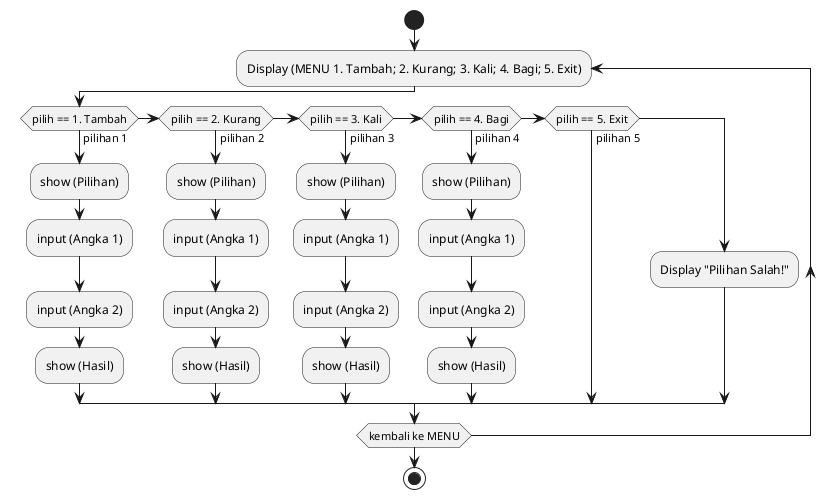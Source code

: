 @startuml Tugas 6
start
repeat :Display (MENU 1. Tambah; 2. Kurang; 3. Kali; 4. Bagi; 5. Exit);
        if (pilih == 1. Tambah) then (pilihan 1)
                :show (Pilihan);
                :input (Angka 1);
                :input (Angka 2);
                :show (Hasil);
        elseif (pilih == 2. Kurang) then (pilihan 2)
                :show (Pilihan);
                :input (Angka 1);
                :input (Angka 2);
                :show (Hasil);
        elseif (pilih == 3. Kali) then (pilihan 3)
                :show (Pilihan);
                :input (Angka 1);
                :input (Angka 2);
                :show (Hasil);
        elseif (pilih == 4. Bagi) then (pilihan 4)
                :show (Pilihan);
                :input (Angka 1);
                :input (Angka 2);
                :show (Hasil);
        elseif (pilih == 5. Exit) then (pilihan 5)
                
        else
                :Display "Pilihan Salah!";
        endif
        repeat while (kembali ke MENU)
stop
@enduml